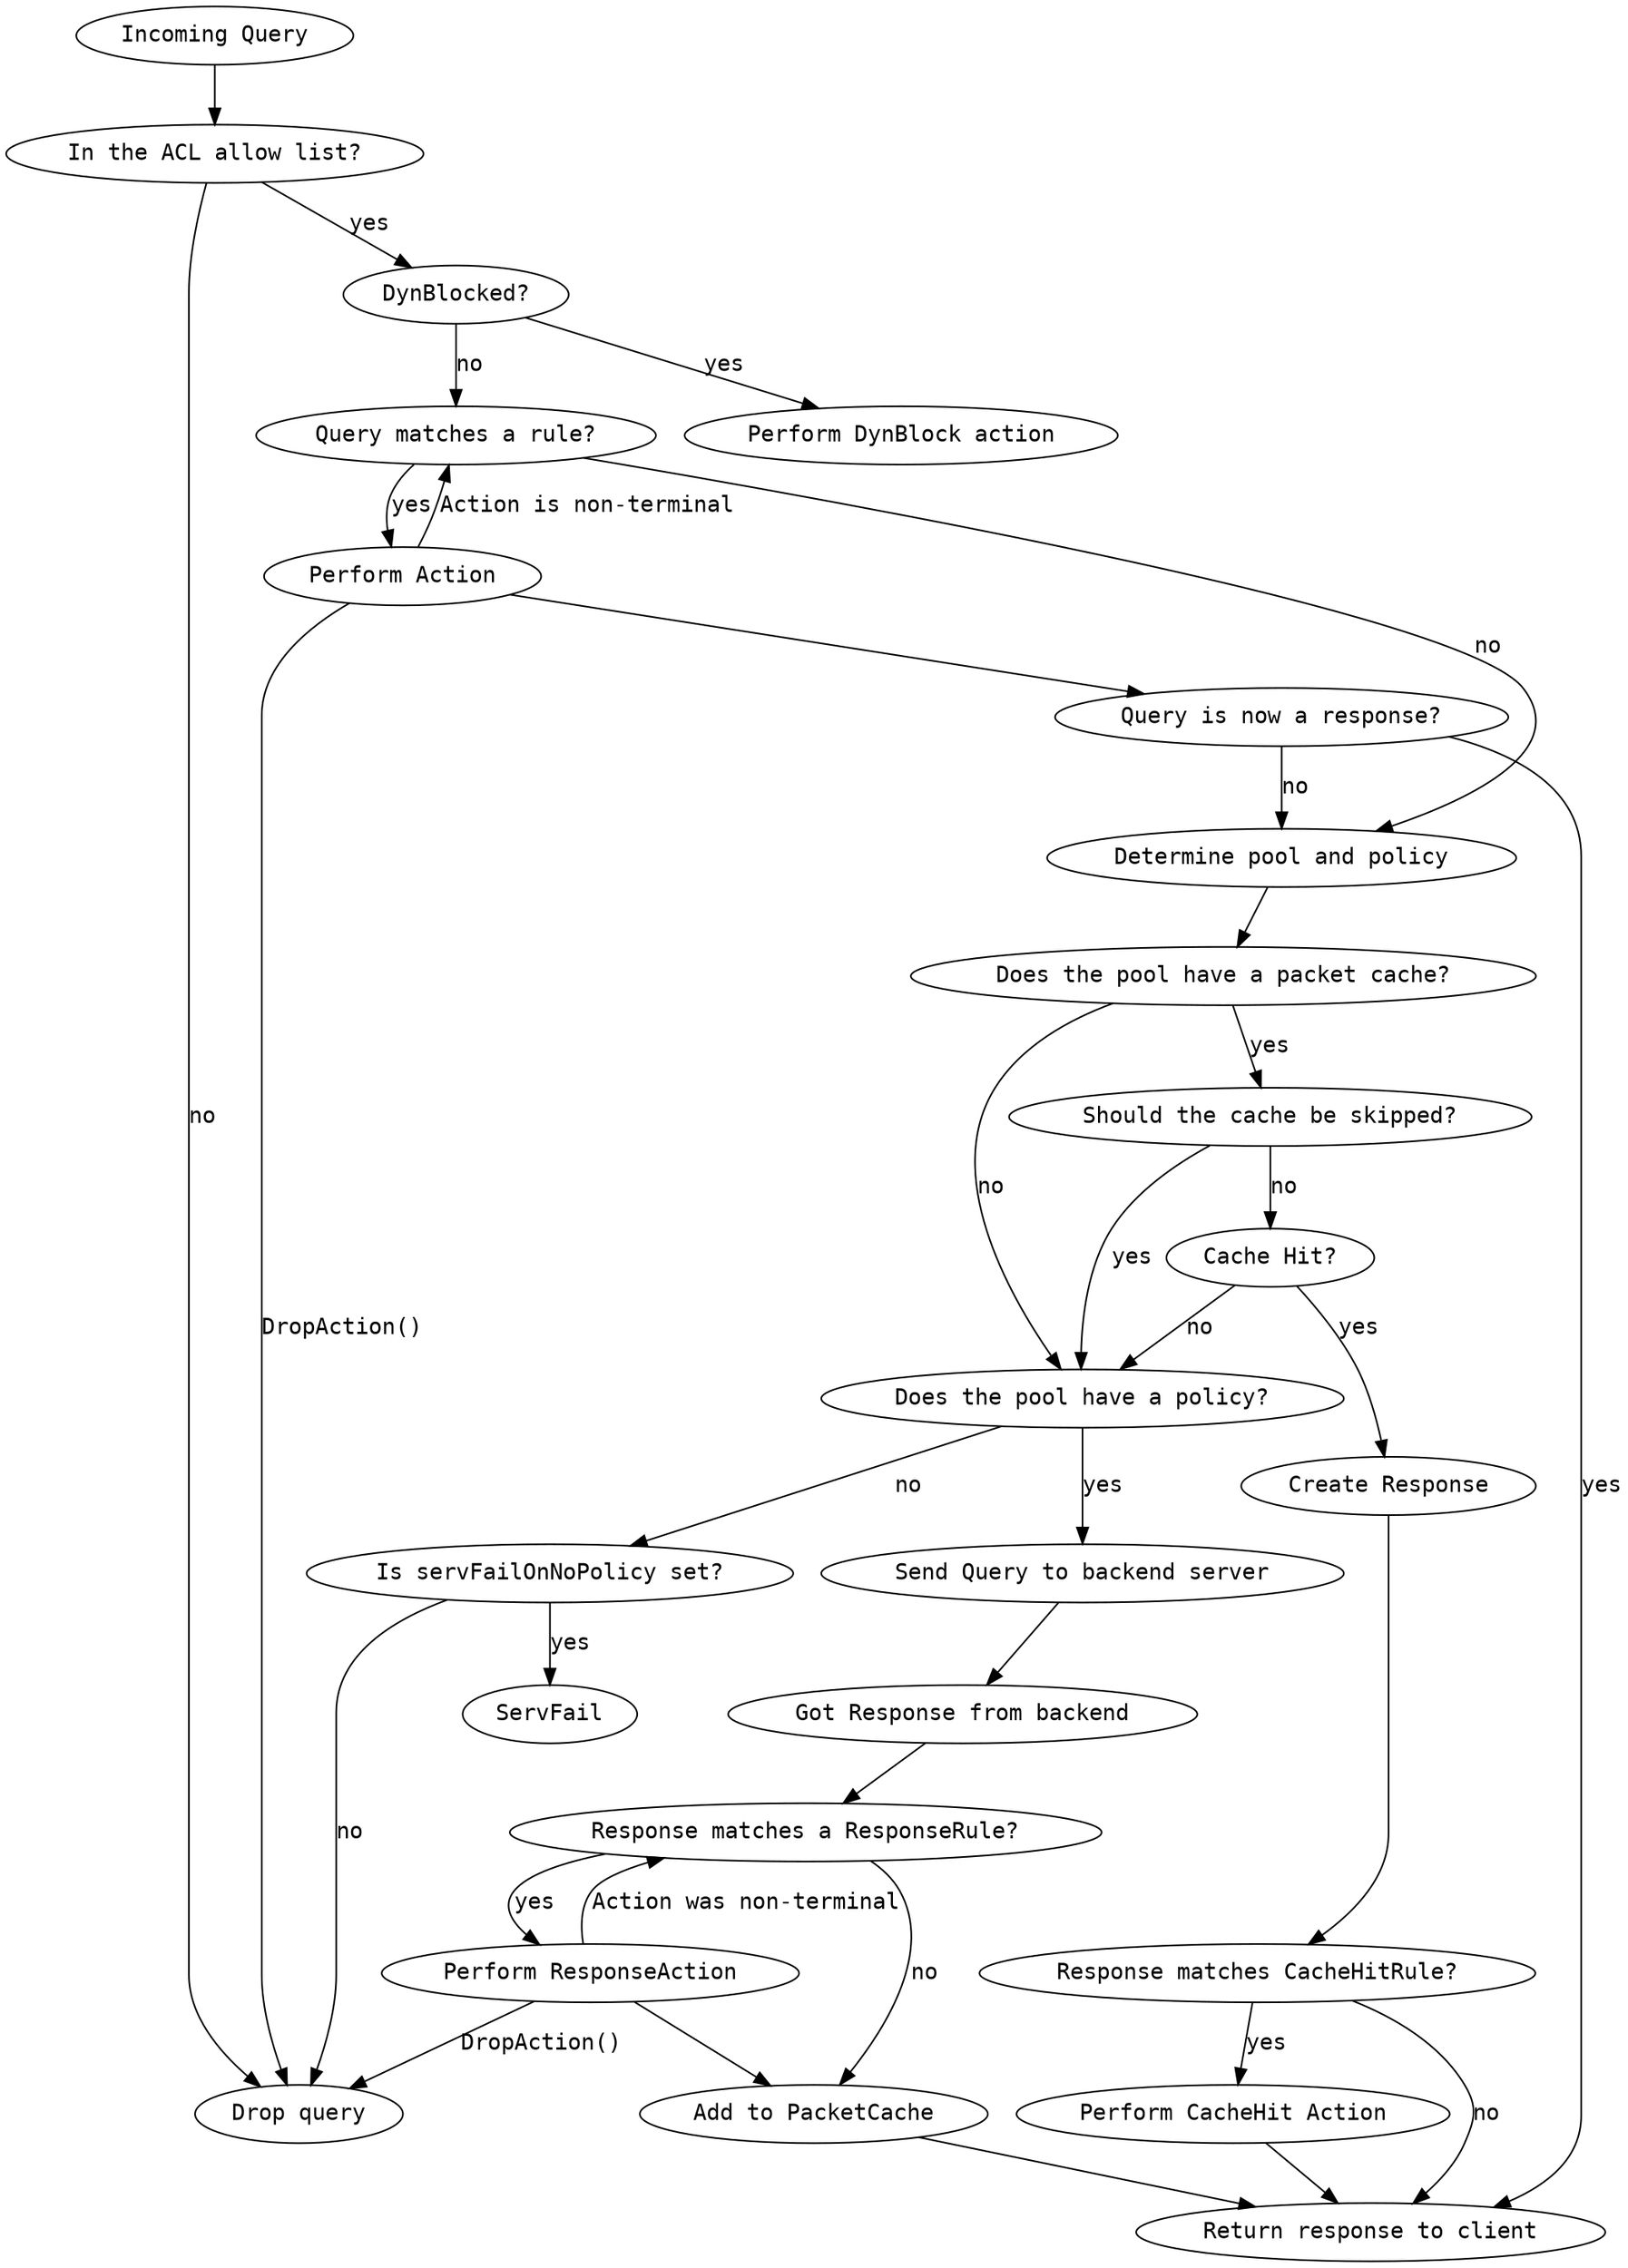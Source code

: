 digraph {
  graph [fontname = "monospace"];
  node [fontname = "monospace"];
  edge [fontname = "monospace"];

  Drop [label="Drop query"];

  Incoming_Query [label="Incoming Query"];

  Allowed_ACL [label="In the ACL allow list?"];

  Incoming_Query -> Allowed_ACL;
  Allowed_ACL -> Drop [label="no"];
  Allowed_ACL -> Dynamically_Blocked [label="yes"];

  Dynamically_Blocked [label="DynBlocked?"];
  Perform_DynBlock_Action [label="Perform DynBlock action"];
  MatchRules [label="Query matches a rule?"];

  Dynamically_Blocked -> Perform_DynBlock_Action [label="yes"];
  Dynamically_Blocked -> MatchRules [label="no"];

  MatchRules -> "Perform Action" [label="yes"];
  MatchRules -> DeterminePool [label="no"];
  DeterminePool [label="Determine pool and policy"];

  "Perform Action" -> IsResponse;
  "Perform Action" -> MatchRules [label="Action is non-terminal"];
  "Perform Action" -> Drop [label="DropAction()"];

  IsResponse [label="Query is now a response?"];

  IsResponse -> "Return response to client" [label="yes"];
  IsResponse -> DeterminePool [label="no"];

  HasCache [label="Does the pool have a packet cache?"];
  skipCache [label="Should the cache be skipped?"];

  DeterminePool -> HasCache;
  HasCache -> skipCache [label="yes"];
  HasCache -> HasPolicy [label="no"];

  skipCache -> HasPolicy [label="yes"];
  skipCache -> CacheHit [label="no"];

  CacheHit [label="Cache Hit?"];
  CacheHit -> MakeResponse [label="yes"];
  CacheHit -> HasPolicy [label="no"];

  MakeResponse [label="Create Response"];
  MatchCacheRespRule [label="Response matches CacheHitRule?"];
  MakeResponse -> MatchCacheRespRule;

  MatchCacheRespRule -> "Return response to client" [label="no"];
  MatchCacheRespRule -> "Perform CacheHit Action" [label="yes"];
  "Perform CacheHit Action" -> "Return response to client";

  HasPolicy [label="Does the pool have a policy?"];

  HasPolicy -> "Is servFailOnNoPolicy set?" [label="no"];
  "Is servFailOnNoPolicy set?" -> Drop [label="no"];
  "Is servFailOnNoPolicy set?" -> ServFail [label="yes"];

  HasPolicy -> "Send Query to backend server" [label="yes"];

  "Send Query to backend server" -> "Got Response from backend";

  RespRule [label="Response matches a ResponseRule?"];
  "Got Response from backend" -> RespRule;
  RespRule -> "Perform ResponseAction" [label="yes"];
  "Perform ResponseAction" -> RespRule [label="Action was non-terminal"];
  RespRule -> AddToCache [label="no"];
  "Perform ResponseAction" -> AddToCache;
  "Perform ResponseAction" -> Drop [label="DropAction()"];

  AddToCache [label="Add to PacketCache"];

  AddToCache -> "Return response to client";
}

